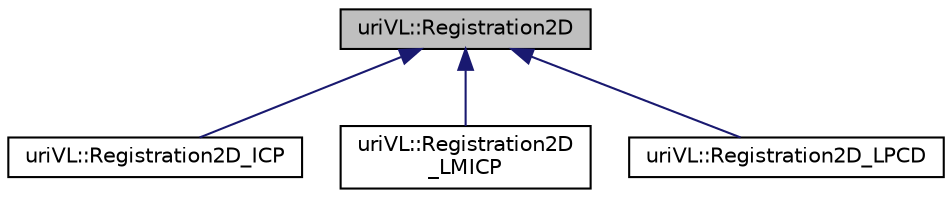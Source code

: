 digraph "uriVL::Registration2D"
{
  edge [fontname="Helvetica",fontsize="10",labelfontname="Helvetica",labelfontsize="10"];
  node [fontname="Helvetica",fontsize="10",shape=record];
  Node1 [label="uriVL::Registration2D",height=0.2,width=0.4,color="black", fillcolor="grey75", style="filled", fontcolor="black"];
  Node1 -> Node2 [dir="back",color="midnightblue",fontsize="10",style="solid",fontname="Helvetica"];
  Node2 [label="uriVL::Registration2D_ICP",height=0.2,width=0.4,color="black", fillcolor="white", style="filled",URL="$classuriVL_1_1Registration2D__ICP.html",tooltip="Class for objects that register two sets of image points using the Iterated Closest Point (ICP) algor..."];
  Node1 -> Node3 [dir="back",color="midnightblue",fontsize="10",style="solid",fontname="Helvetica"];
  Node3 [label="uriVL::Registration2D\l_LMICP",height=0.2,width=0.4,color="black", fillcolor="white", style="filled",URL="$classuriVL_1_1Registration2D__LMICP.html",tooltip="Class for objects that register two sets of image points using the Levenberg-Marquardt formulation of..."];
  Node1 -> Node4 [dir="back",color="midnightblue",fontsize="10",style="solid",fontname="Helvetica"];
  Node4 [label="uriVL::Registration2D_LPCD",height=0.2,width=0.4,color="black", fillcolor="white", style="filled",URL="$classuriVL_1_1Registration2D__LPCD.html",tooltip="Class for objects that register two sets of image points using the Local Consistency of Point Data (L..."];
}
